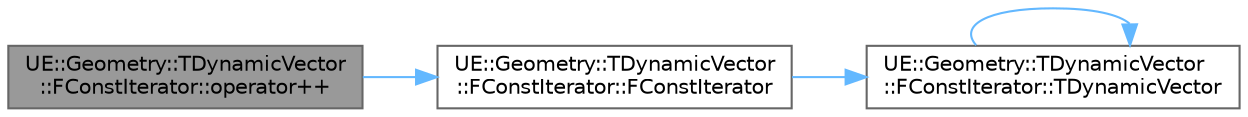 digraph "UE::Geometry::TDynamicVector::FConstIterator::operator++"
{
 // INTERACTIVE_SVG=YES
 // LATEX_PDF_SIZE
  bgcolor="transparent";
  edge [fontname=Helvetica,fontsize=10,labelfontname=Helvetica,labelfontsize=10];
  node [fontname=Helvetica,fontsize=10,shape=box,height=0.2,width=0.4];
  rankdir="LR";
  Node1 [id="Node000001",label="UE::Geometry::TDynamicVector\l::FConstIterator::operator++",height=0.2,width=0.4,color="gray40", fillcolor="grey60", style="filled", fontcolor="black",tooltip=" "];
  Node1 -> Node2 [id="edge1_Node000001_Node000002",color="steelblue1",style="solid",tooltip=" "];
  Node2 [id="Node000002",label="UE::Geometry::TDynamicVector\l::FConstIterator::FConstIterator",height=0.2,width=0.4,color="grey40", fillcolor="white", style="filled",URL="$dd/d78/classUE_1_1Geometry_1_1TDynamicVector_1_1FConstIterator.html#a2d032fa253e63c2438aeac0bb58b876e",tooltip=" "];
  Node2 -> Node3 [id="edge2_Node000002_Node000003",color="steelblue1",style="solid",tooltip=" "];
  Node3 [id="Node000003",label="UE::Geometry::TDynamicVector\l::FConstIterator::TDynamicVector",height=0.2,width=0.4,color="grey40", fillcolor="white", style="filled",URL="$dd/d78/classUE_1_1Geometry_1_1TDynamicVector_1_1FConstIterator.html#a415ff82079716c4bdd0318067370cf9b",tooltip=" "];
  Node3 -> Node3 [id="edge3_Node000003_Node000003",color="steelblue1",style="solid",tooltip=" "];
}
